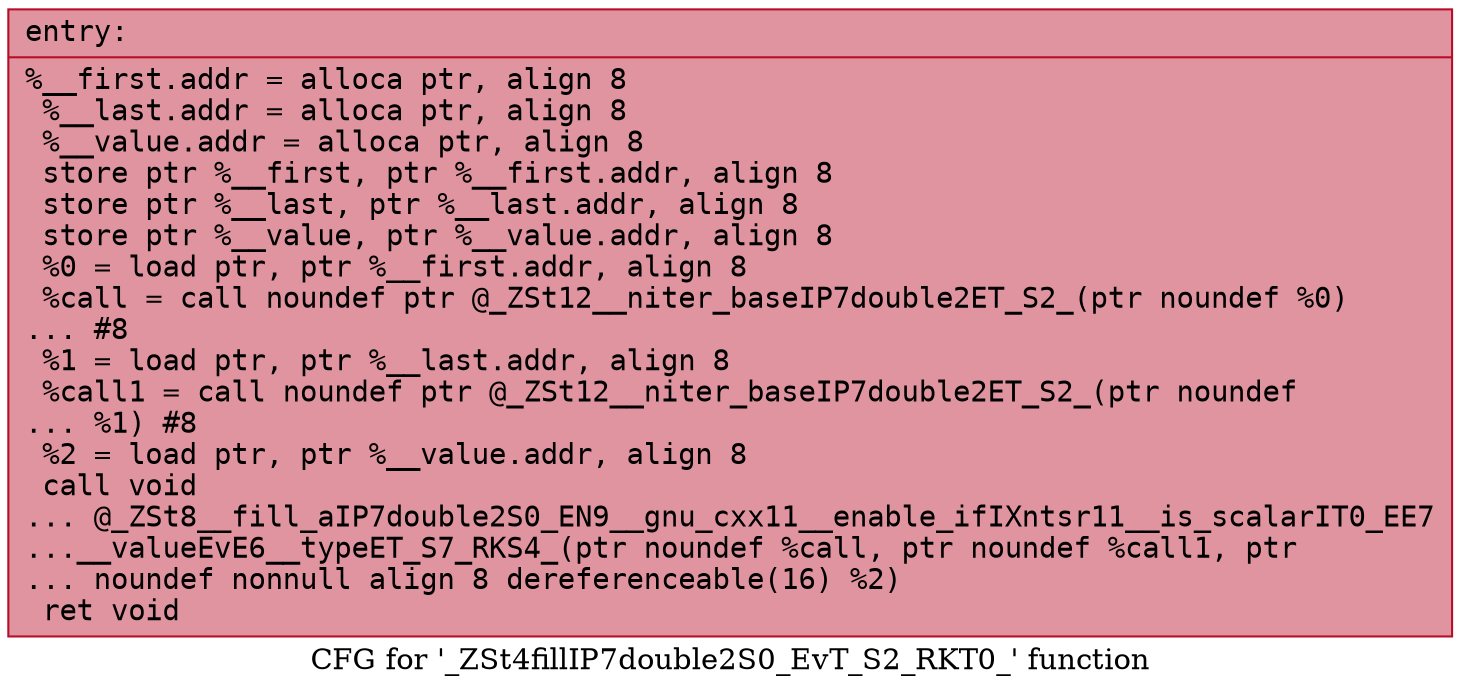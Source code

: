 digraph "CFG for '_ZSt4fillIP7double2S0_EvT_S2_RKT0_' function" {
	label="CFG for '_ZSt4fillIP7double2S0_EvT_S2_RKT0_' function";

	Node0x556160759330 [shape=record,color="#b70d28ff", style=filled, fillcolor="#b70d2870" fontname="Courier",label="{entry:\l|  %__first.addr = alloca ptr, align 8\l  %__last.addr = alloca ptr, align 8\l  %__value.addr = alloca ptr, align 8\l  store ptr %__first, ptr %__first.addr, align 8\l  store ptr %__last, ptr %__last.addr, align 8\l  store ptr %__value, ptr %__value.addr, align 8\l  %0 = load ptr, ptr %__first.addr, align 8\l  %call = call noundef ptr @_ZSt12__niter_baseIP7double2ET_S2_(ptr noundef %0)\l... #8\l  %1 = load ptr, ptr %__last.addr, align 8\l  %call1 = call noundef ptr @_ZSt12__niter_baseIP7double2ET_S2_(ptr noundef\l... %1) #8\l  %2 = load ptr, ptr %__value.addr, align 8\l  call void\l... @_ZSt8__fill_aIP7double2S0_EN9__gnu_cxx11__enable_ifIXntsr11__is_scalarIT0_EE7\l...__valueEvE6__typeET_S7_RKS4_(ptr noundef %call, ptr noundef %call1, ptr\l... noundef nonnull align 8 dereferenceable(16) %2)\l  ret void\l}"];
}
